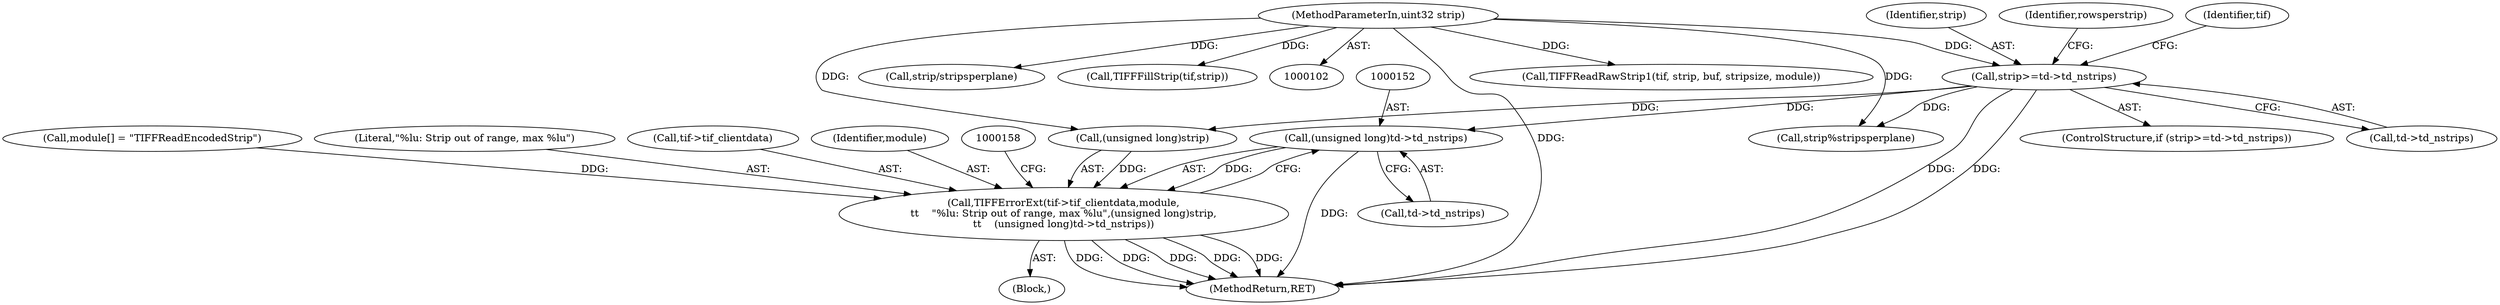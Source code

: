 digraph "0_libtiff_438274f938e046d33cb0e1230b41da32ffe223e1@pointer" {
"1000151" [label="(Call,(unsigned long)td->td_nstrips)"];
"1000136" [label="(Call,strip>=td->td_nstrips)"];
"1000104" [label="(MethodParameterIn,uint32 strip)"];
"1000142" [label="(Call,TIFFErrorExt(tif->tif_clientdata,module,\n\t\t    \"%lu: Strip out of range, max %lu\",(unsigned long)strip,\n\t\t    (unsigned long)td->td_nstrips))"];
"1000258" [label="(Call,TIFFReadRawStrip1(tif, strip, buf, stripsize, module))"];
"1000143" [label="(Call,tif->tif_clientdata)"];
"1000137" [label="(Identifier,strip)"];
"1000141" [label="(Block,)"];
"1000186" [label="(Call,strip%stripsperplane)"];
"1000337" [label="(MethodReturn,RET)"];
"1000142" [label="(Call,TIFFErrorExt(tif->tif_clientdata,module,\n\t\t    \"%lu: Strip out of range, max %lu\",(unsigned long)strip,\n\t\t    (unsigned long)td->td_nstrips))"];
"1000162" [label="(Identifier,rowsperstrip)"];
"1000138" [label="(Call,td->td_nstrips)"];
"1000144" [label="(Identifier,tif)"];
"1000135" [label="(ControlStructure,if (strip>=td->td_nstrips))"];
"1000146" [label="(Identifier,module)"];
"1000148" [label="(Call,(unsigned long)strip)"];
"1000153" [label="(Call,td->td_nstrips)"];
"1000109" [label="(Call,module[] = \"TIFFReadEncodedStrip\")"];
"1000147" [label="(Literal,\"%lu: Strip out of range, max %lu\")"];
"1000193" [label="(Call,strip/stripsperplane)"];
"1000104" [label="(MethodParameterIn,uint32 strip)"];
"1000151" [label="(Call,(unsigned long)td->td_nstrips)"];
"1000310" [label="(Call,TIFFFillStrip(tif,strip))"];
"1000136" [label="(Call,strip>=td->td_nstrips)"];
"1000151" -> "1000142"  [label="AST: "];
"1000151" -> "1000153"  [label="CFG: "];
"1000152" -> "1000151"  [label="AST: "];
"1000153" -> "1000151"  [label="AST: "];
"1000142" -> "1000151"  [label="CFG: "];
"1000151" -> "1000337"  [label="DDG: "];
"1000151" -> "1000142"  [label="DDG: "];
"1000136" -> "1000151"  [label="DDG: "];
"1000136" -> "1000135"  [label="AST: "];
"1000136" -> "1000138"  [label="CFG: "];
"1000137" -> "1000136"  [label="AST: "];
"1000138" -> "1000136"  [label="AST: "];
"1000144" -> "1000136"  [label="CFG: "];
"1000162" -> "1000136"  [label="CFG: "];
"1000136" -> "1000337"  [label="DDG: "];
"1000136" -> "1000337"  [label="DDG: "];
"1000104" -> "1000136"  [label="DDG: "];
"1000136" -> "1000148"  [label="DDG: "];
"1000136" -> "1000186"  [label="DDG: "];
"1000104" -> "1000102"  [label="AST: "];
"1000104" -> "1000337"  [label="DDG: "];
"1000104" -> "1000148"  [label="DDG: "];
"1000104" -> "1000186"  [label="DDG: "];
"1000104" -> "1000193"  [label="DDG: "];
"1000104" -> "1000258"  [label="DDG: "];
"1000104" -> "1000310"  [label="DDG: "];
"1000142" -> "1000141"  [label="AST: "];
"1000143" -> "1000142"  [label="AST: "];
"1000146" -> "1000142"  [label="AST: "];
"1000147" -> "1000142"  [label="AST: "];
"1000148" -> "1000142"  [label="AST: "];
"1000158" -> "1000142"  [label="CFG: "];
"1000142" -> "1000337"  [label="DDG: "];
"1000142" -> "1000337"  [label="DDG: "];
"1000142" -> "1000337"  [label="DDG: "];
"1000142" -> "1000337"  [label="DDG: "];
"1000142" -> "1000337"  [label="DDG: "];
"1000109" -> "1000142"  [label="DDG: "];
"1000148" -> "1000142"  [label="DDG: "];
}
